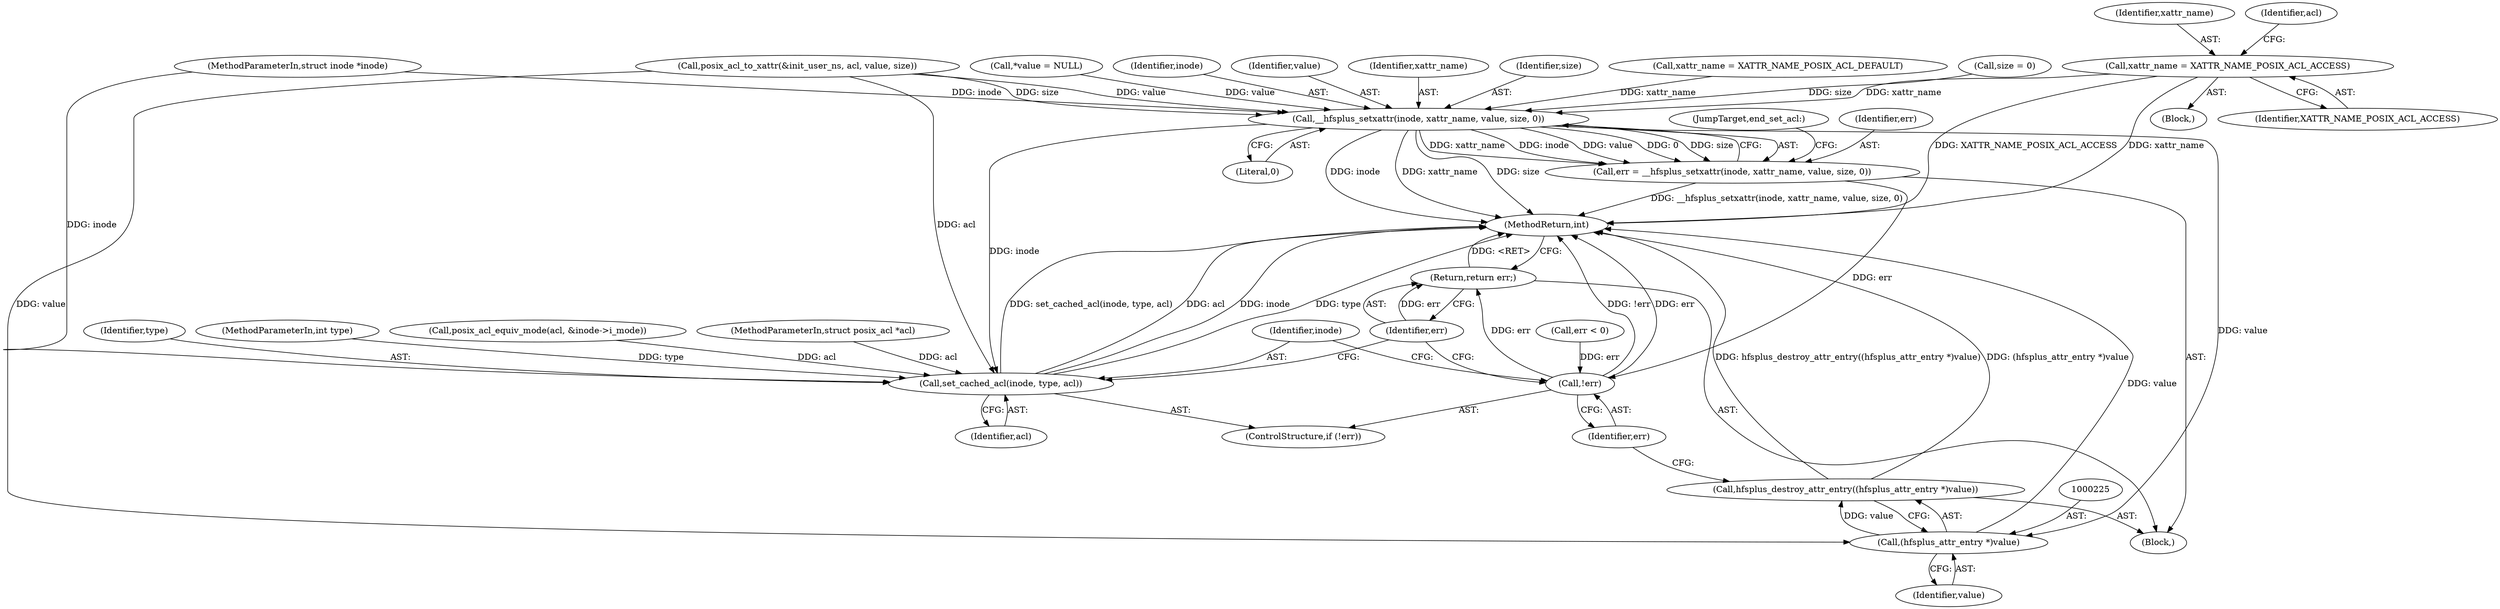 digraph "0_linux_073931017b49d9458aa351605b43a7e34598caef_6@pointer" {
"1000126" [label="(Call,xattr_name = XATTR_NAME_POSIX_ACL_ACCESS)"];
"1000216" [label="(Call,__hfsplus_setxattr(inode, xattr_name, value, size, 0))"];
"1000214" [label="(Call,err = __hfsplus_setxattr(inode, xattr_name, value, size, 0))"];
"1000228" [label="(Call,!err)"];
"1000234" [label="(Return,return err;)"];
"1000224" [label="(Call,(hfsplus_attr_entry *)value)"];
"1000223" [label="(Call,hfsplus_destroy_attr_entry((hfsplus_attr_entry *)value))"];
"1000230" [label="(Call,set_cached_acl(inode, type, acl))"];
"1000227" [label="(ControlStructure,if (!err))"];
"1000210" [label="(Call,err < 0)"];
"1000217" [label="(Identifier,inode)"];
"1000104" [label="(Block,)"];
"1000229" [label="(Identifier,err)"];
"1000234" [label="(Return,return err;)"];
"1000202" [label="(Call,posix_acl_to_xattr(&init_user_ns, acl, value, size))"];
"1000219" [label="(Identifier,value)"];
"1000216" [label="(Call,__hfsplus_setxattr(inode, xattr_name, value, size, 0))"];
"1000223" [label="(Call,hfsplus_destroy_attr_entry((hfsplus_attr_entry *)value))"];
"1000218" [label="(Identifier,xattr_name)"];
"1000236" [label="(MethodReturn,int)"];
"1000127" [label="(Identifier,xattr_name)"];
"1000112" [label="(Call,*value = NULL)"];
"1000220" [label="(Identifier,size)"];
"1000224" [label="(Call,(hfsplus_attr_entry *)value)"];
"1000228" [label="(Call,!err)"];
"1000214" [label="(Call,err = __hfsplus_setxattr(inode, xattr_name, value, size, 0))"];
"1000221" [label="(Literal,0)"];
"1000151" [label="(Call,xattr_name = XATTR_NAME_POSIX_ACL_DEFAULT)"];
"1000103" [label="(MethodParameterIn,int type)"];
"1000126" [label="(Call,xattr_name = XATTR_NAME_POSIX_ACL_ACCESS)"];
"1000124" [label="(Block,)"];
"1000231" [label="(Identifier,inode)"];
"1000226" [label="(Identifier,value)"];
"1000130" [label="(Identifier,acl)"];
"1000108" [label="(Call,size = 0)"];
"1000233" [label="(Identifier,acl)"];
"1000134" [label="(Call,posix_acl_equiv_mode(acl, &inode->i_mode))"];
"1000128" [label="(Identifier,XATTR_NAME_POSIX_ACL_ACCESS)"];
"1000230" [label="(Call,set_cached_acl(inode, type, acl))"];
"1000215" [label="(Identifier,err)"];
"1000101" [label="(MethodParameterIn,struct inode *inode)"];
"1000102" [label="(MethodParameterIn,struct posix_acl *acl)"];
"1000235" [label="(Identifier,err)"];
"1000222" [label="(JumpTarget,end_set_acl:)"];
"1000232" [label="(Identifier,type)"];
"1000126" -> "1000124"  [label="AST: "];
"1000126" -> "1000128"  [label="CFG: "];
"1000127" -> "1000126"  [label="AST: "];
"1000128" -> "1000126"  [label="AST: "];
"1000130" -> "1000126"  [label="CFG: "];
"1000126" -> "1000236"  [label="DDG: xattr_name"];
"1000126" -> "1000236"  [label="DDG: XATTR_NAME_POSIX_ACL_ACCESS"];
"1000126" -> "1000216"  [label="DDG: xattr_name"];
"1000216" -> "1000214"  [label="AST: "];
"1000216" -> "1000221"  [label="CFG: "];
"1000217" -> "1000216"  [label="AST: "];
"1000218" -> "1000216"  [label="AST: "];
"1000219" -> "1000216"  [label="AST: "];
"1000220" -> "1000216"  [label="AST: "];
"1000221" -> "1000216"  [label="AST: "];
"1000214" -> "1000216"  [label="CFG: "];
"1000216" -> "1000236"  [label="DDG: inode"];
"1000216" -> "1000236"  [label="DDG: xattr_name"];
"1000216" -> "1000236"  [label="DDG: size"];
"1000216" -> "1000214"  [label="DDG: xattr_name"];
"1000216" -> "1000214"  [label="DDG: inode"];
"1000216" -> "1000214"  [label="DDG: value"];
"1000216" -> "1000214"  [label="DDG: 0"];
"1000216" -> "1000214"  [label="DDG: size"];
"1000101" -> "1000216"  [label="DDG: inode"];
"1000151" -> "1000216"  [label="DDG: xattr_name"];
"1000202" -> "1000216"  [label="DDG: value"];
"1000202" -> "1000216"  [label="DDG: size"];
"1000112" -> "1000216"  [label="DDG: value"];
"1000108" -> "1000216"  [label="DDG: size"];
"1000216" -> "1000224"  [label="DDG: value"];
"1000216" -> "1000230"  [label="DDG: inode"];
"1000214" -> "1000104"  [label="AST: "];
"1000215" -> "1000214"  [label="AST: "];
"1000222" -> "1000214"  [label="CFG: "];
"1000214" -> "1000236"  [label="DDG: __hfsplus_setxattr(inode, xattr_name, value, size, 0)"];
"1000214" -> "1000228"  [label="DDG: err"];
"1000228" -> "1000227"  [label="AST: "];
"1000228" -> "1000229"  [label="CFG: "];
"1000229" -> "1000228"  [label="AST: "];
"1000231" -> "1000228"  [label="CFG: "];
"1000235" -> "1000228"  [label="CFG: "];
"1000228" -> "1000236"  [label="DDG: !err"];
"1000228" -> "1000236"  [label="DDG: err"];
"1000210" -> "1000228"  [label="DDG: err"];
"1000228" -> "1000234"  [label="DDG: err"];
"1000234" -> "1000104"  [label="AST: "];
"1000234" -> "1000235"  [label="CFG: "];
"1000235" -> "1000234"  [label="AST: "];
"1000236" -> "1000234"  [label="CFG: "];
"1000234" -> "1000236"  [label="DDG: <RET>"];
"1000235" -> "1000234"  [label="DDG: err"];
"1000224" -> "1000223"  [label="AST: "];
"1000224" -> "1000226"  [label="CFG: "];
"1000225" -> "1000224"  [label="AST: "];
"1000226" -> "1000224"  [label="AST: "];
"1000223" -> "1000224"  [label="CFG: "];
"1000224" -> "1000236"  [label="DDG: value"];
"1000224" -> "1000223"  [label="DDG: value"];
"1000202" -> "1000224"  [label="DDG: value"];
"1000223" -> "1000104"  [label="AST: "];
"1000229" -> "1000223"  [label="CFG: "];
"1000223" -> "1000236"  [label="DDG: hfsplus_destroy_attr_entry((hfsplus_attr_entry *)value)"];
"1000223" -> "1000236"  [label="DDG: (hfsplus_attr_entry *)value"];
"1000230" -> "1000227"  [label="AST: "];
"1000230" -> "1000233"  [label="CFG: "];
"1000231" -> "1000230"  [label="AST: "];
"1000232" -> "1000230"  [label="AST: "];
"1000233" -> "1000230"  [label="AST: "];
"1000235" -> "1000230"  [label="CFG: "];
"1000230" -> "1000236"  [label="DDG: acl"];
"1000230" -> "1000236"  [label="DDG: inode"];
"1000230" -> "1000236"  [label="DDG: type"];
"1000230" -> "1000236"  [label="DDG: set_cached_acl(inode, type, acl)"];
"1000101" -> "1000230"  [label="DDG: inode"];
"1000103" -> "1000230"  [label="DDG: type"];
"1000134" -> "1000230"  [label="DDG: acl"];
"1000202" -> "1000230"  [label="DDG: acl"];
"1000102" -> "1000230"  [label="DDG: acl"];
}
